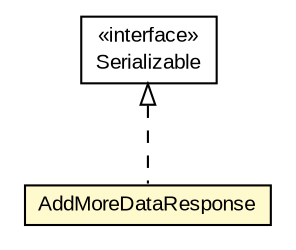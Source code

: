 #!/usr/local/bin/dot
#
# Class diagram 
# Generated by UMLGraph version R5_6-24-gf6e263 (http://www.umlgraph.org/)
#

digraph G {
	edge [fontname="arial",fontsize=10,labelfontname="arial",labelfontsize=10];
	node [fontname="arial",fontsize=10,shape=plaintext];
	nodesep=0.25;
	ranksep=0.5;
	// org.miloss.fgsms.services.interfaces.datacollector.AddMoreDataResponse
	c107007 [label=<<table title="org.miloss.fgsms.services.interfaces.datacollector.AddMoreDataResponse" border="0" cellborder="1" cellspacing="0" cellpadding="2" port="p" bgcolor="lemonChiffon" href="./AddMoreDataResponse.html">
		<tr><td><table border="0" cellspacing="0" cellpadding="1">
<tr><td align="center" balign="center"> AddMoreDataResponse </td></tr>
		</table></td></tr>
		</table>>, URL="./AddMoreDataResponse.html", fontname="arial", fontcolor="black", fontsize=10.0];
	//org.miloss.fgsms.services.interfaces.datacollector.AddMoreDataResponse implements java.io.Serializable
	c107776:p -> c107007:p [dir=back,arrowtail=empty,style=dashed];
	// java.io.Serializable
	c107776 [label=<<table title="java.io.Serializable" border="0" cellborder="1" cellspacing="0" cellpadding="2" port="p" href="http://java.sun.com/j2se/1.4.2/docs/api/java/io/Serializable.html">
		<tr><td><table border="0" cellspacing="0" cellpadding="1">
<tr><td align="center" balign="center"> &#171;interface&#187; </td></tr>
<tr><td align="center" balign="center"> Serializable </td></tr>
		</table></td></tr>
		</table>>, URL="http://java.sun.com/j2se/1.4.2/docs/api/java/io/Serializable.html", fontname="arial", fontcolor="black", fontsize=10.0];
}

